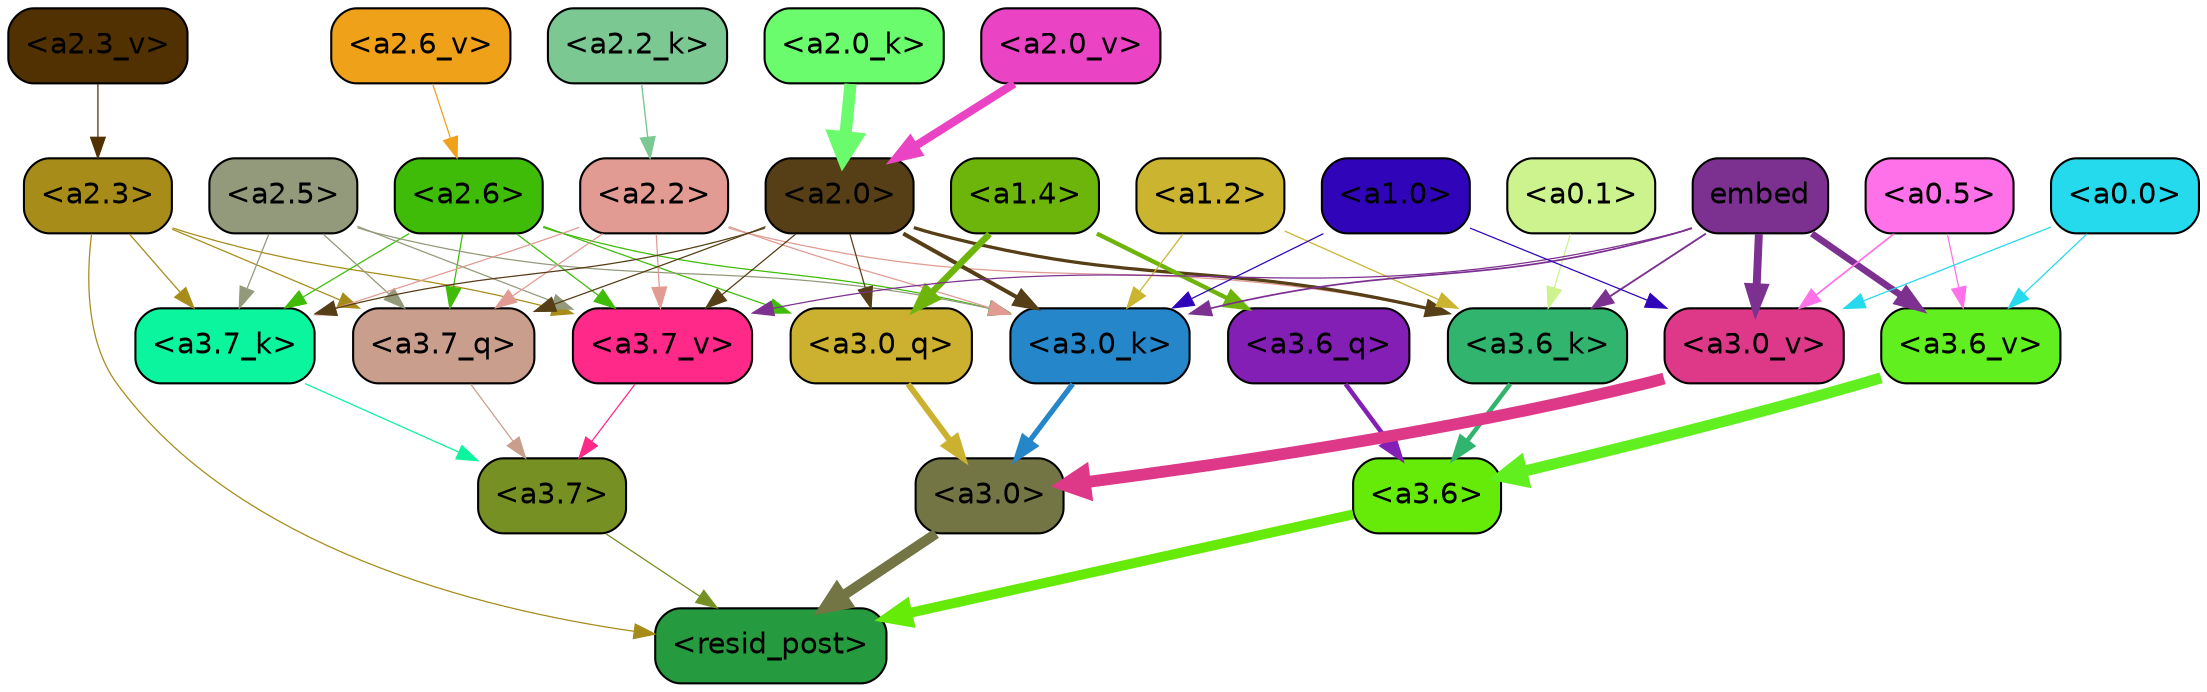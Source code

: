 strict digraph "" {
	graph [bgcolor=transparent,
		layout=dot,
		overlap=false,
		splines=true
	];
	"<a3.7>"	[color=black,
		fillcolor="#769023",
		fontname=Helvetica,
		shape=box,
		style="filled, rounded"];
	"<resid_post>"	[color=black,
		fillcolor="#269a3f",
		fontname=Helvetica,
		shape=box,
		style="filled, rounded"];
	"<a3.7>" -> "<resid_post>"	[color="#769023",
		penwidth=0.6];
	"<a3.6>"	[color=black,
		fillcolor="#66eb09",
		fontname=Helvetica,
		shape=box,
		style="filled, rounded"];
	"<a3.6>" -> "<resid_post>"	[color="#66eb09",
		penwidth=4.751592040061951];
	"<a3.0>"	[color=black,
		fillcolor="#737545",
		fontname=Helvetica,
		shape=box,
		style="filled, rounded"];
	"<a3.0>" -> "<resid_post>"	[color="#737545",
		penwidth=4.904066681861877];
	"<a2.3>"	[color=black,
		fillcolor="#a78c1a",
		fontname=Helvetica,
		shape=box,
		style="filled, rounded"];
	"<a2.3>" -> "<resid_post>"	[color="#a78c1a",
		penwidth=0.6];
	"<a3.7_q>"	[color=black,
		fillcolor="#c99e8c",
		fontname=Helvetica,
		shape=box,
		style="filled, rounded"];
	"<a2.3>" -> "<a3.7_q>"	[color="#a78c1a",
		penwidth=0.6];
	"<a3.7_k>"	[color=black,
		fillcolor="#0af59e",
		fontname=Helvetica,
		shape=box,
		style="filled, rounded"];
	"<a2.3>" -> "<a3.7_k>"	[color="#a78c1a",
		penwidth=0.6069068089127541];
	"<a3.7_v>"	[color=black,
		fillcolor="#fe2988",
		fontname=Helvetica,
		shape=box,
		style="filled, rounded"];
	"<a2.3>" -> "<a3.7_v>"	[color="#a78c1a",
		penwidth=0.6];
	"<a3.7_q>" -> "<a3.7>"	[color="#c99e8c",
		penwidth=0.6];
	"<a3.6_q>"	[color=black,
		fillcolor="#831fb4",
		fontname=Helvetica,
		shape=box,
		style="filled, rounded"];
	"<a3.6_q>" -> "<a3.6>"	[color="#831fb4",
		penwidth=2.160832464694977];
	"<a3.0_q>"	[color=black,
		fillcolor="#ccb130",
		fontname=Helvetica,
		shape=box,
		style="filled, rounded"];
	"<a3.0_q>" -> "<a3.0>"	[color="#ccb130",
		penwidth=2.870753765106201];
	"<a3.7_k>" -> "<a3.7>"	[color="#0af59e",
		penwidth=0.6];
	"<a3.6_k>"	[color=black,
		fillcolor="#31b46d",
		fontname=Helvetica,
		shape=box,
		style="filled, rounded"];
	"<a3.6_k>" -> "<a3.6>"	[color="#31b46d",
		penwidth=2.13908451795578];
	"<a3.0_k>"	[color=black,
		fillcolor="#2587c9",
		fontname=Helvetica,
		shape=box,
		style="filled, rounded"];
	"<a3.0_k>" -> "<a3.0>"	[color="#2587c9",
		penwidth=2.520303964614868];
	"<a3.7_v>" -> "<a3.7>"	[color="#fe2988",
		penwidth=0.6];
	"<a3.6_v>"	[color=black,
		fillcolor="#62ef1f",
		fontname=Helvetica,
		shape=box,
		style="filled, rounded"];
	"<a3.6_v>" -> "<a3.6>"	[color="#62ef1f",
		penwidth=5.297133803367615];
	"<a3.0_v>"	[color=black,
		fillcolor="#de3989",
		fontname=Helvetica,
		shape=box,
		style="filled, rounded"];
	"<a3.0_v>" -> "<a3.0>"	[color="#de3989",
		penwidth=5.680712580680847];
	"<a2.6>"	[color=black,
		fillcolor="#3ebc08",
		fontname=Helvetica,
		shape=box,
		style="filled, rounded"];
	"<a2.6>" -> "<a3.7_q>"	[color="#3ebc08",
		penwidth=0.6];
	"<a2.6>" -> "<a3.0_q>"	[color="#3ebc08",
		penwidth=0.6];
	"<a2.6>" -> "<a3.7_k>"	[color="#3ebc08",
		penwidth=0.6];
	"<a2.6>" -> "<a3.0_k>"	[color="#3ebc08",
		penwidth=0.6];
	"<a2.6>" -> "<a3.7_v>"	[color="#3ebc08",
		penwidth=0.6];
	"<a2.5>"	[color=black,
		fillcolor="#939a7c",
		fontname=Helvetica,
		shape=box,
		style="filled, rounded"];
	"<a2.5>" -> "<a3.7_q>"	[color="#939a7c",
		penwidth=0.6];
	"<a2.5>" -> "<a3.7_k>"	[color="#939a7c",
		penwidth=0.6];
	"<a2.5>" -> "<a3.0_k>"	[color="#939a7c",
		penwidth=0.6];
	"<a2.5>" -> "<a3.7_v>"	[color="#939a7c",
		penwidth=0.6];
	"<a2.2>"	[color=black,
		fillcolor="#e29b92",
		fontname=Helvetica,
		shape=box,
		style="filled, rounded"];
	"<a2.2>" -> "<a3.7_q>"	[color="#e29b92",
		penwidth=0.6];
	"<a2.2>" -> "<a3.7_k>"	[color="#e29b92",
		penwidth=0.6];
	"<a2.2>" -> "<a3.6_k>"	[color="#e29b92",
		penwidth=0.6];
	"<a2.2>" -> "<a3.0_k>"	[color="#e29b92",
		penwidth=0.6];
	"<a2.2>" -> "<a3.7_v>"	[color="#e29b92",
		penwidth=0.6];
	"<a2.0>"	[color=black,
		fillcolor="#563e16",
		fontname=Helvetica,
		shape=box,
		style="filled, rounded"];
	"<a2.0>" -> "<a3.7_q>"	[color="#563e16",
		penwidth=0.6];
	"<a2.0>" -> "<a3.0_q>"	[color="#563e16",
		penwidth=0.6];
	"<a2.0>" -> "<a3.7_k>"	[color="#563e16",
		penwidth=0.6];
	"<a2.0>" -> "<a3.6_k>"	[color="#563e16",
		penwidth=1.564806342124939];
	"<a2.0>" -> "<a3.0_k>"	[color="#563e16",
		penwidth=1.9353990852832794];
	"<a2.0>" -> "<a3.7_v>"	[color="#563e16",
		penwidth=0.6];
	"<a1.4>"	[color=black,
		fillcolor="#6eb50b",
		fontname=Helvetica,
		shape=box,
		style="filled, rounded"];
	"<a1.4>" -> "<a3.6_q>"	[color="#6eb50b",
		penwidth=2.0727532356977463];
	"<a1.4>" -> "<a3.0_q>"	[color="#6eb50b",
		penwidth=3.1279823780059814];
	"<a1.2>"	[color=black,
		fillcolor="#cab430",
		fontname=Helvetica,
		shape=box,
		style="filled, rounded"];
	"<a1.2>" -> "<a3.6_k>"	[color="#cab430",
		penwidth=0.6];
	"<a1.2>" -> "<a3.0_k>"	[color="#cab430",
		penwidth=0.6];
	"<a0.1>"	[color=black,
		fillcolor="#cdf38f",
		fontname=Helvetica,
		shape=box,
		style="filled, rounded"];
	"<a0.1>" -> "<a3.6_k>"	[color="#cdf38f",
		penwidth=0.6];
	embed	[color=black,
		fillcolor="#7c3190",
		fontname=Helvetica,
		shape=box,
		style="filled, rounded"];
	embed -> "<a3.6_k>"	[color="#7c3190",
		penwidth=0.8915999233722687];
	embed -> "<a3.0_k>"	[color="#7c3190",
		penwidth=0.832088902592659];
	embed -> "<a3.7_v>"	[color="#7c3190",
		penwidth=0.6];
	embed -> "<a3.6_v>"	[color="#7c3190",
		penwidth=3.1840110421180725];
	embed -> "<a3.0_v>"	[color="#7c3190",
		penwidth=3.8132747188210487];
	"<a1.0>"	[color=black,
		fillcolor="#3005ba",
		fontname=Helvetica,
		shape=box,
		style="filled, rounded"];
	"<a1.0>" -> "<a3.0_k>"	[color="#3005ba",
		penwidth=0.6];
	"<a1.0>" -> "<a3.0_v>"	[color="#3005ba",
		penwidth=0.6];
	"<a0.5>"	[color=black,
		fillcolor="#fe71e9",
		fontname=Helvetica,
		shape=box,
		style="filled, rounded"];
	"<a0.5>" -> "<a3.6_v>"	[color="#fe71e9",
		penwidth=0.6];
	"<a0.5>" -> "<a3.0_v>"	[color="#fe71e9",
		penwidth=0.8331108838319778];
	"<a0.0>"	[color=black,
		fillcolor="#24daec",
		fontname=Helvetica,
		shape=box,
		style="filled, rounded"];
	"<a0.0>" -> "<a3.6_v>"	[color="#24daec",
		penwidth=0.6];
	"<a0.0>" -> "<a3.0_v>"	[color="#24daec",
		penwidth=0.6];
	"<a2.2_k>"	[color=black,
		fillcolor="#7bc893",
		fontname=Helvetica,
		shape=box,
		style="filled, rounded"];
	"<a2.2_k>" -> "<a2.2>"	[color="#7bc893",
		penwidth=0.6722683310508728];
	"<a2.0_k>"	[color=black,
		fillcolor="#6bfc6e",
		fontname=Helvetica,
		shape=box,
		style="filled, rounded"];
	"<a2.0_k>" -> "<a2.0>"	[color="#6bfc6e",
		penwidth=5.859246134757996];
	"<a2.6_v>"	[color=black,
		fillcolor="#f0a11a",
		fontname=Helvetica,
		shape=box,
		style="filled, rounded"];
	"<a2.6_v>" -> "<a2.6>"	[color="#f0a11a",
		penwidth=0.6];
	"<a2.3_v>"	[color=black,
		fillcolor="#513002",
		fontname=Helvetica,
		shape=box,
		style="filled, rounded"];
	"<a2.3_v>" -> "<a2.3>"	[color="#513002",
		penwidth=0.6];
	"<a2.0_v>"	[color=black,
		fillcolor="#ea44c5",
		fontname=Helvetica,
		shape=box,
		style="filled, rounded"];
	"<a2.0_v>" -> "<a2.0>"	[color="#ea44c5",
		penwidth=3.9621697664260864];
}
